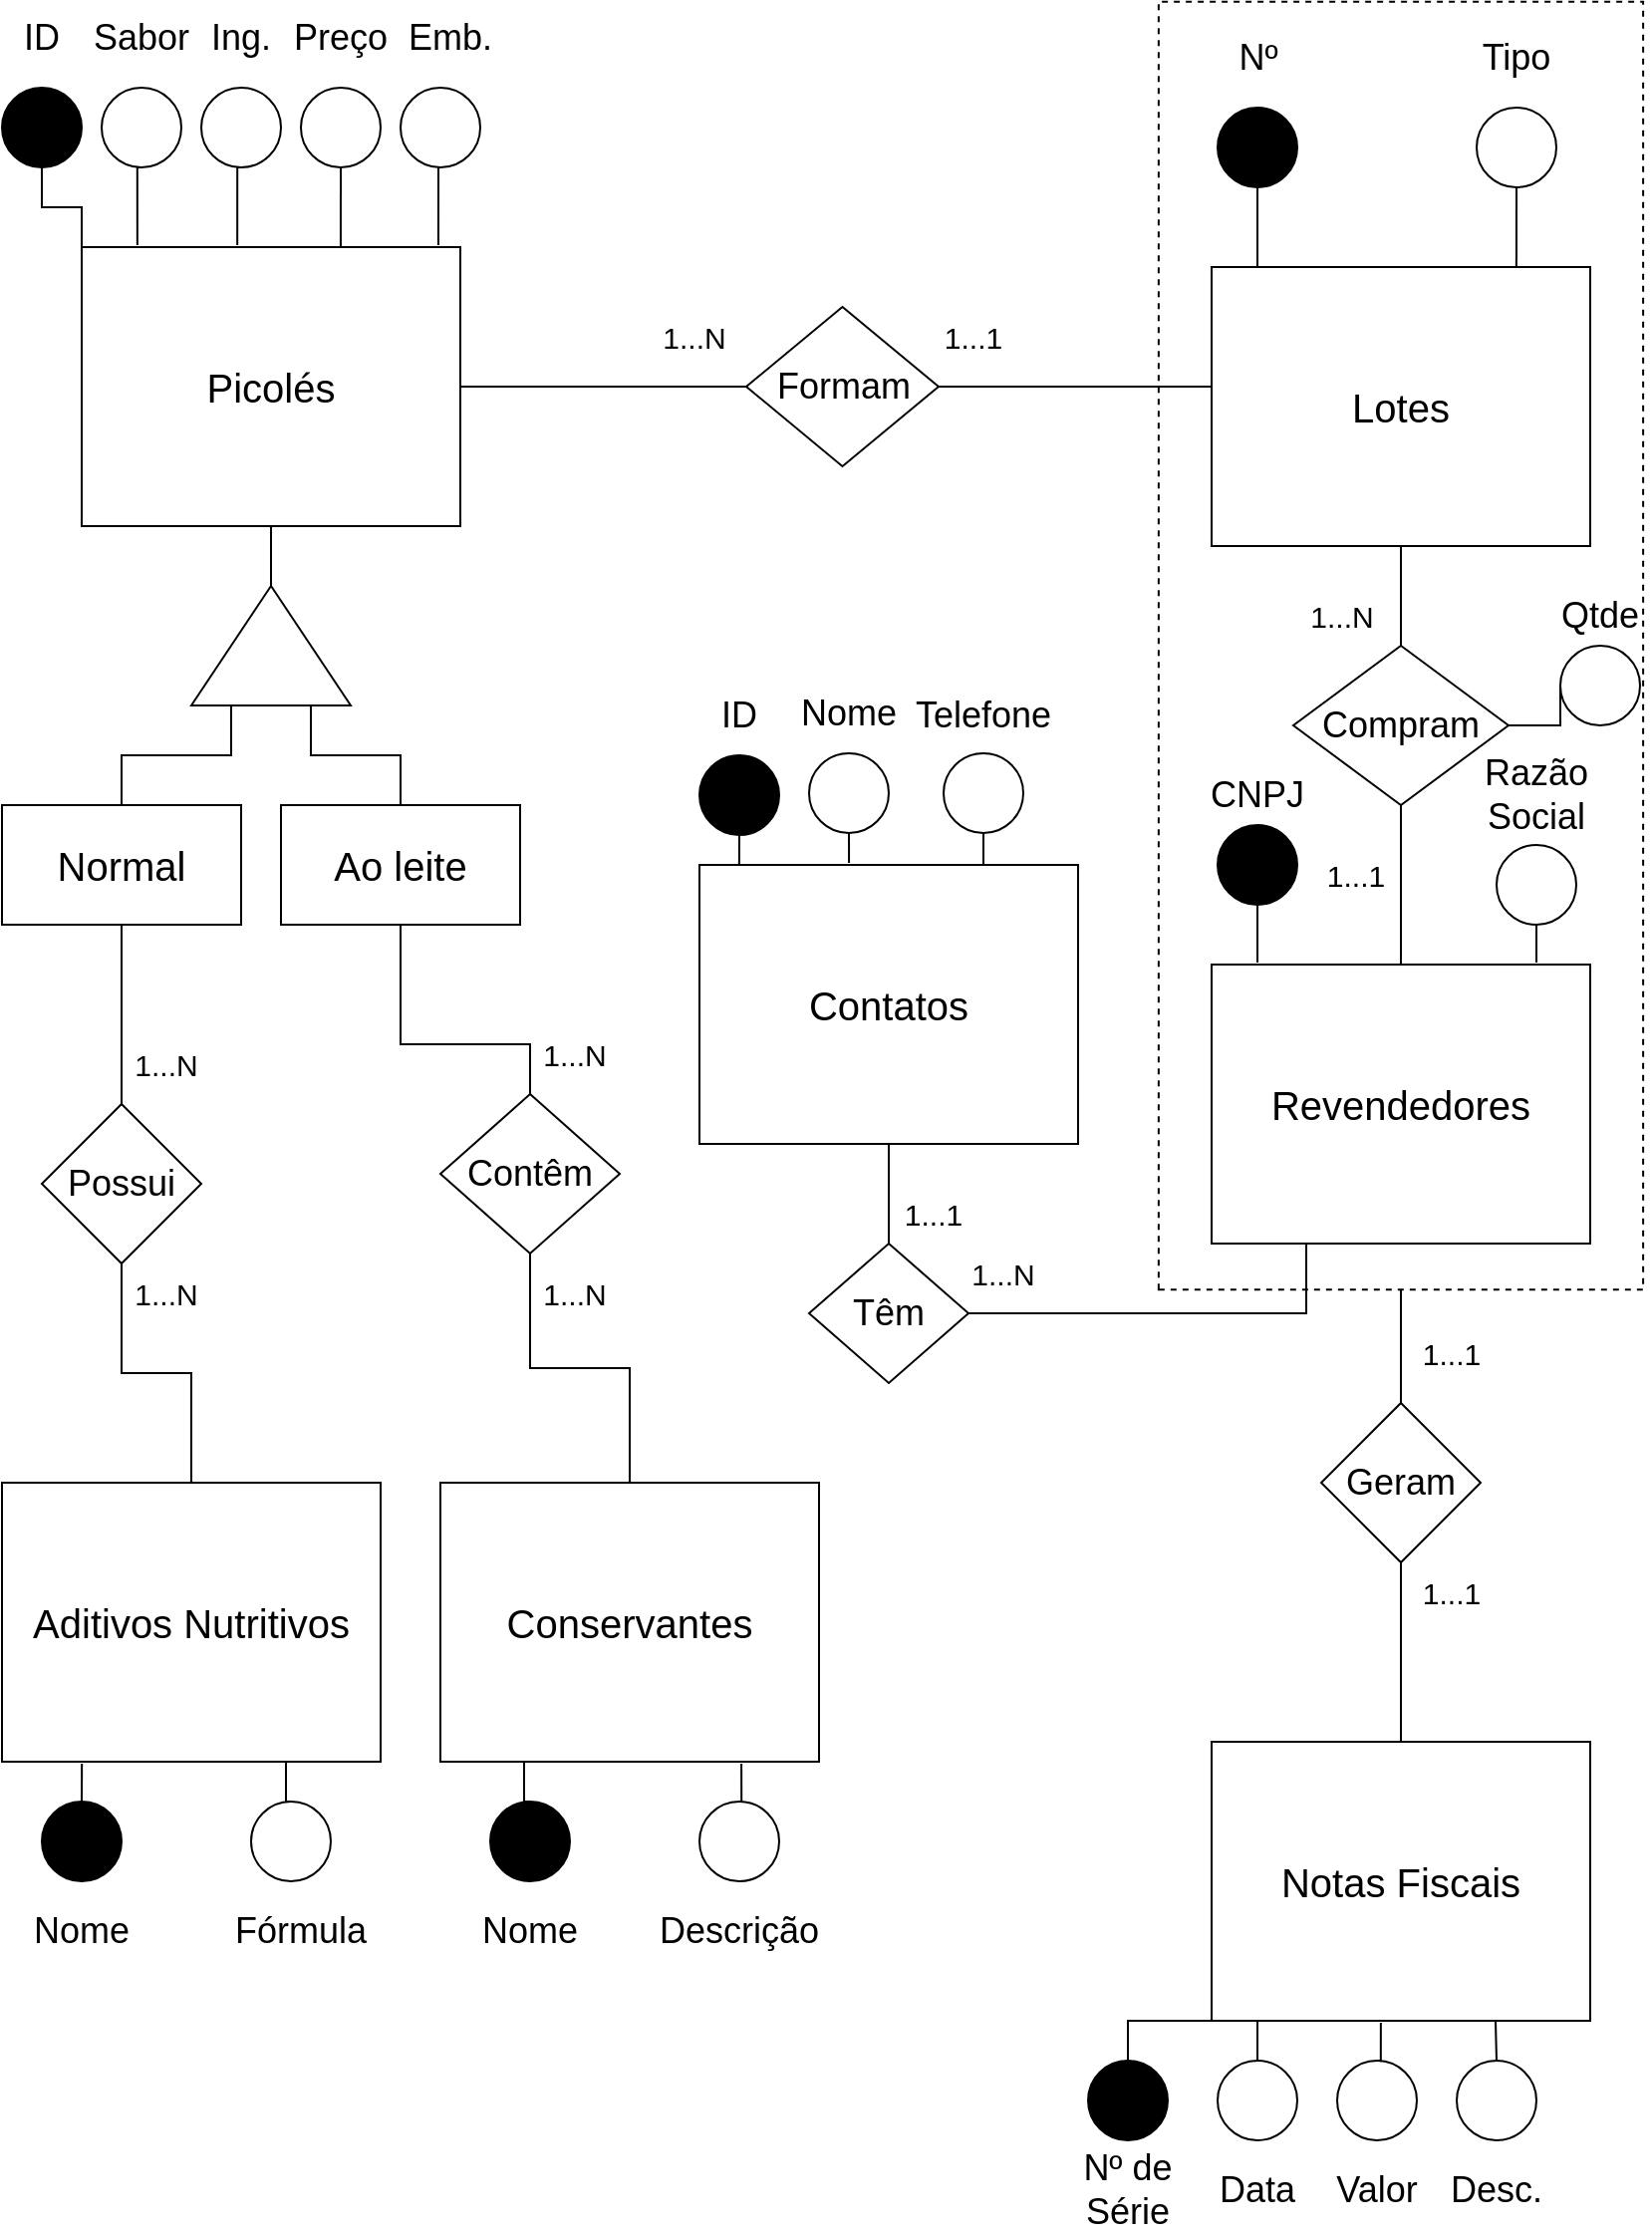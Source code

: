 <mxfile version="17.3.0" type="github">
  <diagram id="z7bytPD40jEPgfPELony" name="Page-1">
    <mxGraphModel dx="1422" dy="698" grid="1" gridSize="10" guides="1" tooltips="1" connect="1" arrows="1" fold="1" page="1" pageScale="1" pageWidth="827" pageHeight="1169" math="0" shadow="0">
      <root>
        <mxCell id="0" />
        <mxCell id="1" parent="0" />
        <mxCell id="8veSEHoAV79McT_g_2aE-13" style="edgeStyle=orthogonalEdgeStyle;rounded=0;orthogonalLoop=1;jettySize=auto;html=1;exitX=1;exitY=0.5;exitDx=0;exitDy=0;entryX=0;entryY=0.5;entryDx=0;entryDy=0;fontSize=18;endArrow=none;endFill=0;" edge="1" parent="1" source="FYn5uU1B87FpTbG8uk8e-1" target="8veSEHoAV79McT_g_2aE-12">
          <mxGeometry relative="1" as="geometry" />
        </mxCell>
        <mxCell id="FYn5uU1B87FpTbG8uk8e-1" value="&lt;font style=&quot;font-size: 20px&quot;&gt;Picolés&lt;/font&gt;" style="rounded=0;whiteSpace=wrap;html=1;" parent="1" vertex="1">
          <mxGeometry x="40" y="160" width="190" height="140" as="geometry" />
        </mxCell>
        <mxCell id="FYn5uU1B87FpTbG8uk8e-2" value="&lt;font style=&quot;font-size: 20px&quot;&gt;Conservantes&lt;/font&gt;" style="rounded=0;whiteSpace=wrap;html=1;" parent="1" vertex="1">
          <mxGeometry x="220" y="780" width="190" height="140" as="geometry" />
        </mxCell>
        <mxCell id="FYn5uU1B87FpTbG8uk8e-3" value="&lt;font style=&quot;font-size: 20px&quot;&gt;Aditivos Nutritivos&lt;/font&gt;" style="rounded=0;whiteSpace=wrap;html=1;" parent="1" vertex="1">
          <mxGeometry y="780" width="190" height="140" as="geometry" />
        </mxCell>
        <mxCell id="8veSEHoAV79McT_g_2aE-27" style="edgeStyle=orthogonalEdgeStyle;rounded=0;orthogonalLoop=1;jettySize=auto;html=1;exitX=0.25;exitY=1;exitDx=0;exitDy=0;entryX=1;entryY=0.5;entryDx=0;entryDy=0;fontSize=18;endArrow=none;endFill=0;" edge="1" parent="1" source="FYn5uU1B87FpTbG8uk8e-4" target="8veSEHoAV79McT_g_2aE-24">
          <mxGeometry relative="1" as="geometry" />
        </mxCell>
        <mxCell id="FYn5uU1B87FpTbG8uk8e-4" value="&lt;font style=&quot;font-size: 20px&quot;&gt;Revendedores&lt;/font&gt;" style="rounded=0;whiteSpace=wrap;html=1;" parent="1" vertex="1">
          <mxGeometry x="607" y="520" width="190" height="140" as="geometry" />
        </mxCell>
        <mxCell id="8veSEHoAV79McT_g_2aE-25" style="edgeStyle=orthogonalEdgeStyle;rounded=0;orthogonalLoop=1;jettySize=auto;html=1;exitX=0.5;exitY=1;exitDx=0;exitDy=0;entryX=0.5;entryY=0;entryDx=0;entryDy=0;fontSize=18;endArrow=none;endFill=0;" edge="1" parent="1" source="FYn5uU1B87FpTbG8uk8e-5" target="8veSEHoAV79McT_g_2aE-24">
          <mxGeometry relative="1" as="geometry" />
        </mxCell>
        <mxCell id="FYn5uU1B87FpTbG8uk8e-5" value="&lt;font style=&quot;font-size: 20px&quot;&gt;Contatos&lt;/font&gt;" style="rounded=0;whiteSpace=wrap;html=1;" parent="1" vertex="1">
          <mxGeometry x="350" y="470" width="190" height="140" as="geometry" />
        </mxCell>
        <mxCell id="8veSEHoAV79McT_g_2aE-18" style="edgeStyle=orthogonalEdgeStyle;rounded=0;orthogonalLoop=1;jettySize=auto;html=1;exitX=0.5;exitY=1;exitDx=0;exitDy=0;entryX=0.5;entryY=0;entryDx=0;entryDy=0;fontSize=18;endArrow=none;endFill=0;" edge="1" parent="1" source="FYn5uU1B87FpTbG8uk8e-6" target="8veSEHoAV79McT_g_2aE-17">
          <mxGeometry relative="1" as="geometry" />
        </mxCell>
        <mxCell id="FYn5uU1B87FpTbG8uk8e-6" value="&lt;font style=&quot;font-size: 20px&quot;&gt;Lotes&lt;/font&gt;" style="rounded=0;whiteSpace=wrap;html=1;" parent="1" vertex="1">
          <mxGeometry x="607" y="170" width="190" height="140" as="geometry" />
        </mxCell>
        <mxCell id="FYn5uU1B87FpTbG8uk8e-7" value="&lt;font style=&quot;font-size: 20px&quot;&gt;Notas Fiscais&lt;/font&gt;" style="rounded=0;whiteSpace=wrap;html=1;" parent="1" vertex="1">
          <mxGeometry x="607" y="910" width="190" height="140" as="geometry" />
        </mxCell>
        <mxCell id="46dbBnJuI9GQT-WmGkfV-4" style="edgeStyle=orthogonalEdgeStyle;rounded=0;orthogonalLoop=1;jettySize=auto;html=1;exitX=0;exitY=0.25;exitDx=0;exitDy=0;entryX=0.5;entryY=0;entryDx=0;entryDy=0;fontSize=20;endArrow=none;endFill=0;" parent="1" source="46dbBnJuI9GQT-WmGkfV-1" target="46dbBnJuI9GQT-WmGkfV-2" edge="1">
          <mxGeometry relative="1" as="geometry" />
        </mxCell>
        <mxCell id="8veSEHoAV79McT_g_2aE-1" style="edgeStyle=orthogonalEdgeStyle;rounded=0;orthogonalLoop=1;jettySize=auto;html=1;exitX=0;exitY=0.75;exitDx=0;exitDy=0;entryX=0.5;entryY=0;entryDx=0;entryDy=0;endArrow=none;endFill=0;" edge="1" parent="1" source="46dbBnJuI9GQT-WmGkfV-1" target="46dbBnJuI9GQT-WmGkfV-3">
          <mxGeometry relative="1" as="geometry" />
        </mxCell>
        <mxCell id="8veSEHoAV79McT_g_2aE-2" style="edgeStyle=orthogonalEdgeStyle;rounded=0;orthogonalLoop=1;jettySize=auto;html=1;exitX=1;exitY=0.5;exitDx=0;exitDy=0;entryX=0.5;entryY=1;entryDx=0;entryDy=0;endArrow=none;endFill=0;" edge="1" parent="1" source="46dbBnJuI9GQT-WmGkfV-1" target="FYn5uU1B87FpTbG8uk8e-1">
          <mxGeometry relative="1" as="geometry" />
        </mxCell>
        <mxCell id="46dbBnJuI9GQT-WmGkfV-1" value="" style="triangle;whiteSpace=wrap;html=1;fontSize=20;rotation=-90;" parent="1" vertex="1">
          <mxGeometry x="105" y="320" width="60" height="80" as="geometry" />
        </mxCell>
        <mxCell id="8veSEHoAV79McT_g_2aE-6" style="edgeStyle=orthogonalEdgeStyle;rounded=0;orthogonalLoop=1;jettySize=auto;html=1;exitX=0.5;exitY=1;exitDx=0;exitDy=0;entryX=0.5;entryY=0;entryDx=0;entryDy=0;fontSize=18;endArrow=none;endFill=0;" edge="1" parent="1" source="46dbBnJuI9GQT-WmGkfV-2" target="8veSEHoAV79McT_g_2aE-5">
          <mxGeometry relative="1" as="geometry" />
        </mxCell>
        <mxCell id="46dbBnJuI9GQT-WmGkfV-2" value="Normal" style="rounded=0;whiteSpace=wrap;html=1;fontSize=20;" parent="1" vertex="1">
          <mxGeometry y="440" width="120" height="60" as="geometry" />
        </mxCell>
        <mxCell id="8veSEHoAV79McT_g_2aE-10" style="edgeStyle=orthogonalEdgeStyle;rounded=0;orthogonalLoop=1;jettySize=auto;html=1;exitX=0.5;exitY=1;exitDx=0;exitDy=0;entryX=0.5;entryY=0;entryDx=0;entryDy=0;fontSize=18;endArrow=none;endFill=0;" edge="1" parent="1" source="46dbBnJuI9GQT-WmGkfV-3" target="8veSEHoAV79McT_g_2aE-9">
          <mxGeometry relative="1" as="geometry">
            <Array as="points">
              <mxPoint x="200" y="560" />
              <mxPoint x="265" y="560" />
            </Array>
          </mxGeometry>
        </mxCell>
        <mxCell id="46dbBnJuI9GQT-WmGkfV-3" value="Ao leite" style="rounded=0;whiteSpace=wrap;html=1;fontSize=20;" parent="1" vertex="1">
          <mxGeometry x="140" y="440" width="120" height="60" as="geometry" />
        </mxCell>
        <mxCell id="8veSEHoAV79McT_g_2aE-7" style="edgeStyle=orthogonalEdgeStyle;rounded=0;orthogonalLoop=1;jettySize=auto;html=1;exitX=0.5;exitY=1;exitDx=0;exitDy=0;fontSize=18;endArrow=none;endFill=0;" edge="1" parent="1" source="8veSEHoAV79McT_g_2aE-5" target="FYn5uU1B87FpTbG8uk8e-3">
          <mxGeometry relative="1" as="geometry" />
        </mxCell>
        <mxCell id="8veSEHoAV79McT_g_2aE-5" value="&lt;font style=&quot;font-size: 18px&quot;&gt;Possui&lt;/font&gt;" style="rhombus;whiteSpace=wrap;html=1;" vertex="1" parent="1">
          <mxGeometry x="20" y="590" width="80" height="80" as="geometry" />
        </mxCell>
        <mxCell id="8veSEHoAV79McT_g_2aE-11" style="edgeStyle=orthogonalEdgeStyle;rounded=0;orthogonalLoop=1;jettySize=auto;html=1;exitX=0.5;exitY=1;exitDx=0;exitDy=0;entryX=0.5;entryY=0;entryDx=0;entryDy=0;fontSize=18;endArrow=none;endFill=0;" edge="1" parent="1" source="8veSEHoAV79McT_g_2aE-9" target="FYn5uU1B87FpTbG8uk8e-2">
          <mxGeometry relative="1" as="geometry" />
        </mxCell>
        <mxCell id="8veSEHoAV79McT_g_2aE-9" value="&lt;font style=&quot;font-size: 18px&quot;&gt;Contêm&lt;/font&gt;" style="rhombus;whiteSpace=wrap;html=1;" vertex="1" parent="1">
          <mxGeometry x="220" y="585" width="90" height="80" as="geometry" />
        </mxCell>
        <mxCell id="8veSEHoAV79McT_g_2aE-16" style="edgeStyle=orthogonalEdgeStyle;rounded=0;orthogonalLoop=1;jettySize=auto;html=1;exitX=1;exitY=0.5;exitDx=0;exitDy=0;entryX=0;entryY=0.429;entryDx=0;entryDy=0;entryPerimeter=0;fontSize=18;endArrow=none;endFill=0;" edge="1" parent="1" source="8veSEHoAV79McT_g_2aE-12" target="FYn5uU1B87FpTbG8uk8e-6">
          <mxGeometry relative="1" as="geometry" />
        </mxCell>
        <mxCell id="8veSEHoAV79McT_g_2aE-12" value="&lt;font style=&quot;font-size: 18px&quot;&gt;Formam&lt;/font&gt;" style="rhombus;whiteSpace=wrap;html=1;" vertex="1" parent="1">
          <mxGeometry x="373.5" y="190" width="96.5" height="80" as="geometry" />
        </mxCell>
        <mxCell id="8veSEHoAV79McT_g_2aE-29" style="edgeStyle=orthogonalEdgeStyle;rounded=0;orthogonalLoop=1;jettySize=auto;html=1;exitX=0.5;exitY=1;exitDx=0;exitDy=0;entryX=0.5;entryY=0;entryDx=0;entryDy=0;fontSize=18;endArrow=none;endFill=0;" edge="1" parent="1" source="8veSEHoAV79McT_g_2aE-17" target="FYn5uU1B87FpTbG8uk8e-4">
          <mxGeometry relative="1" as="geometry" />
        </mxCell>
        <mxCell id="8veSEHoAV79McT_g_2aE-138" style="edgeStyle=orthogonalEdgeStyle;rounded=0;orthogonalLoop=1;jettySize=auto;html=1;exitX=1;exitY=0.5;exitDx=0;exitDy=0;entryX=0;entryY=0.5;entryDx=0;entryDy=0;fontSize=15;endArrow=none;endFill=0;" edge="1" parent="1" source="8veSEHoAV79McT_g_2aE-17" target="8veSEHoAV79McT_g_2aE-136">
          <mxGeometry relative="1" as="geometry" />
        </mxCell>
        <mxCell id="8veSEHoAV79McT_g_2aE-17" value="&lt;span style=&quot;font-size: 18px&quot;&gt;Compram&lt;/span&gt;" style="rhombus;whiteSpace=wrap;html=1;" vertex="1" parent="1">
          <mxGeometry x="648" y="360" width="108" height="80" as="geometry" />
        </mxCell>
        <mxCell id="8veSEHoAV79McT_g_2aE-20" value="" style="rounded=0;whiteSpace=wrap;html=1;fontSize=18;rotation=-90;dashed=1;fillColor=none;" vertex="1" parent="1">
          <mxGeometry x="378.81" y="238.44" width="646.37" height="243.12" as="geometry" />
        </mxCell>
        <mxCell id="8veSEHoAV79McT_g_2aE-22" style="edgeStyle=orthogonalEdgeStyle;rounded=0;orthogonalLoop=1;jettySize=auto;html=1;exitX=0.5;exitY=0;exitDx=0;exitDy=0;entryX=0;entryY=0.5;entryDx=0;entryDy=0;fontSize=18;endArrow=none;endFill=0;" edge="1" parent="1" source="8veSEHoAV79McT_g_2aE-21" target="8veSEHoAV79McT_g_2aE-20">
          <mxGeometry relative="1" as="geometry" />
        </mxCell>
        <mxCell id="8veSEHoAV79McT_g_2aE-23" style="edgeStyle=orthogonalEdgeStyle;rounded=0;orthogonalLoop=1;jettySize=auto;html=1;exitX=0.5;exitY=1;exitDx=0;exitDy=0;entryX=0.5;entryY=0;entryDx=0;entryDy=0;fontSize=18;endArrow=none;endFill=0;" edge="1" parent="1" source="8veSEHoAV79McT_g_2aE-21" target="FYn5uU1B87FpTbG8uk8e-7">
          <mxGeometry relative="1" as="geometry" />
        </mxCell>
        <mxCell id="8veSEHoAV79McT_g_2aE-21" value="&lt;font style=&quot;font-size: 18px&quot;&gt;Geram&lt;/font&gt;" style="rhombus;whiteSpace=wrap;html=1;" vertex="1" parent="1">
          <mxGeometry x="662" y="740" width="80" height="80" as="geometry" />
        </mxCell>
        <mxCell id="8veSEHoAV79McT_g_2aE-24" value="&lt;font style=&quot;font-size: 18px&quot;&gt;Têm&lt;/font&gt;" style="rhombus;whiteSpace=wrap;html=1;" vertex="1" parent="1">
          <mxGeometry x="405" y="660" width="80" height="70" as="geometry" />
        </mxCell>
        <mxCell id="8veSEHoAV79McT_g_2aE-32" style="edgeStyle=orthogonalEdgeStyle;rounded=0;orthogonalLoop=1;jettySize=auto;html=1;exitX=0.5;exitY=1;exitDx=0;exitDy=0;entryX=0;entryY=0;entryDx=0;entryDy=0;fontSize=18;endArrow=none;endFill=0;" edge="1" parent="1" source="8veSEHoAV79McT_g_2aE-30" target="FYn5uU1B87FpTbG8uk8e-1">
          <mxGeometry relative="1" as="geometry" />
        </mxCell>
        <mxCell id="8veSEHoAV79McT_g_2aE-30" value="" style="ellipse;whiteSpace=wrap;html=1;aspect=fixed;fontSize=18;fillColor=#000000;" vertex="1" parent="1">
          <mxGeometry y="80" width="40" height="40" as="geometry" />
        </mxCell>
        <mxCell id="8veSEHoAV79McT_g_2aE-31" value="ID" style="text;html=1;strokeColor=none;fillColor=none;align=center;verticalAlign=middle;whiteSpace=wrap;rounded=0;dashed=1;fontSize=18;" vertex="1" parent="1">
          <mxGeometry x="10" y="40" width="20" height="30" as="geometry" />
        </mxCell>
        <mxCell id="8veSEHoAV79McT_g_2aE-41" style="edgeStyle=orthogonalEdgeStyle;rounded=0;orthogonalLoop=1;jettySize=auto;html=1;exitX=0.5;exitY=1;exitDx=0;exitDy=0;entryX=0.147;entryY=-0.007;entryDx=0;entryDy=0;entryPerimeter=0;fontSize=15;endArrow=none;endFill=0;" edge="1" parent="1" source="8veSEHoAV79McT_g_2aE-33" target="FYn5uU1B87FpTbG8uk8e-1">
          <mxGeometry relative="1" as="geometry" />
        </mxCell>
        <mxCell id="8veSEHoAV79McT_g_2aE-33" value="" style="ellipse;whiteSpace=wrap;html=1;aspect=fixed;fontSize=18;fillColor=none;" vertex="1" parent="1">
          <mxGeometry x="50" y="80" width="40" height="40" as="geometry" />
        </mxCell>
        <mxCell id="8veSEHoAV79McT_g_2aE-42" style="edgeStyle=orthogonalEdgeStyle;rounded=0;orthogonalLoop=1;jettySize=auto;html=1;exitX=0.5;exitY=1;exitDx=0;exitDy=0;entryX=0.411;entryY=-0.007;entryDx=0;entryDy=0;entryPerimeter=0;fontSize=15;endArrow=none;endFill=0;" edge="1" parent="1" source="8veSEHoAV79McT_g_2aE-34" target="FYn5uU1B87FpTbG8uk8e-1">
          <mxGeometry relative="1" as="geometry" />
        </mxCell>
        <mxCell id="8veSEHoAV79McT_g_2aE-34" value="" style="ellipse;whiteSpace=wrap;html=1;aspect=fixed;fontSize=18;fillColor=none;" vertex="1" parent="1">
          <mxGeometry x="100" y="80" width="40" height="40" as="geometry" />
        </mxCell>
        <mxCell id="8veSEHoAV79McT_g_2aE-52" style="edgeStyle=orthogonalEdgeStyle;rounded=0;orthogonalLoop=1;jettySize=auto;html=1;exitX=0.5;exitY=1;exitDx=0;exitDy=0;entryX=0.684;entryY=0;entryDx=0;entryDy=0;entryPerimeter=0;fontSize=15;endArrow=none;endFill=0;" edge="1" parent="1" source="8veSEHoAV79McT_g_2aE-35" target="FYn5uU1B87FpTbG8uk8e-1">
          <mxGeometry relative="1" as="geometry" />
        </mxCell>
        <mxCell id="8veSEHoAV79McT_g_2aE-35" value="" style="ellipse;whiteSpace=wrap;html=1;aspect=fixed;fontSize=18;fillColor=none;" vertex="1" parent="1">
          <mxGeometry x="150" y="80" width="40" height="40" as="geometry" />
        </mxCell>
        <mxCell id="8veSEHoAV79McT_g_2aE-47" style="edgeStyle=orthogonalEdgeStyle;rounded=0;orthogonalLoop=1;jettySize=auto;html=1;exitX=0.5;exitY=1;exitDx=0;exitDy=0;entryX=0.942;entryY=-0.007;entryDx=0;entryDy=0;entryPerimeter=0;fontSize=15;endArrow=none;endFill=0;" edge="1" parent="1" source="8veSEHoAV79McT_g_2aE-36" target="FYn5uU1B87FpTbG8uk8e-1">
          <mxGeometry relative="1" as="geometry" />
        </mxCell>
        <mxCell id="8veSEHoAV79McT_g_2aE-36" value="" style="ellipse;whiteSpace=wrap;html=1;aspect=fixed;fontSize=18;fillColor=none;" vertex="1" parent="1">
          <mxGeometry x="200" y="80" width="40" height="40" as="geometry" />
        </mxCell>
        <mxCell id="8veSEHoAV79McT_g_2aE-37" value="Sabor" style="text;html=1;strokeColor=none;fillColor=none;align=center;verticalAlign=middle;whiteSpace=wrap;rounded=0;dashed=1;fontSize=18;" vertex="1" parent="1">
          <mxGeometry x="45" y="40" width="50" height="30" as="geometry" />
        </mxCell>
        <mxCell id="8veSEHoAV79McT_g_2aE-38" value="Ing." style="text;html=1;strokeColor=none;fillColor=none;align=center;verticalAlign=middle;whiteSpace=wrap;rounded=0;dashed=1;fontSize=18;" vertex="1" parent="1">
          <mxGeometry x="95" y="40" width="50" height="30" as="geometry" />
        </mxCell>
        <mxCell id="8veSEHoAV79McT_g_2aE-39" value="Preço" style="text;html=1;strokeColor=none;fillColor=none;align=center;verticalAlign=middle;whiteSpace=wrap;rounded=0;dashed=1;fontSize=18;" vertex="1" parent="1">
          <mxGeometry x="145" y="40" width="50" height="30" as="geometry" />
        </mxCell>
        <mxCell id="8veSEHoAV79McT_g_2aE-40" value="Emb." style="text;html=1;strokeColor=none;fillColor=none;align=center;verticalAlign=middle;whiteSpace=wrap;rounded=0;dashed=1;fontSize=18;" vertex="1" parent="1">
          <mxGeometry x="200" y="40" width="50" height="30" as="geometry" />
        </mxCell>
        <mxCell id="8veSEHoAV79McT_g_2aE-56" style="edgeStyle=orthogonalEdgeStyle;rounded=0;orthogonalLoop=1;jettySize=auto;html=1;exitX=0.5;exitY=0;exitDx=0;exitDy=0;entryX=0.211;entryY=1.007;entryDx=0;entryDy=0;entryPerimeter=0;fontSize=15;endArrow=none;endFill=0;" edge="1" parent="1" source="8veSEHoAV79McT_g_2aE-53" target="FYn5uU1B87FpTbG8uk8e-3">
          <mxGeometry relative="1" as="geometry" />
        </mxCell>
        <mxCell id="8veSEHoAV79McT_g_2aE-53" value="" style="ellipse;whiteSpace=wrap;html=1;aspect=fixed;fontSize=18;fillColor=#000000;" vertex="1" parent="1">
          <mxGeometry x="20" y="940" width="40" height="40" as="geometry" />
        </mxCell>
        <mxCell id="8veSEHoAV79McT_g_2aE-54" value="Nome" style="text;html=1;strokeColor=none;fillColor=none;align=center;verticalAlign=middle;whiteSpace=wrap;rounded=0;dashed=1;fontSize=18;" vertex="1" parent="1">
          <mxGeometry x="15" y="990" width="50" height="30" as="geometry" />
        </mxCell>
        <mxCell id="8veSEHoAV79McT_g_2aE-61" style="edgeStyle=orthogonalEdgeStyle;rounded=0;orthogonalLoop=1;jettySize=auto;html=1;exitX=0.5;exitY=0;exitDx=0;exitDy=0;entryX=0.75;entryY=1;entryDx=0;entryDy=0;fontSize=15;endArrow=none;endFill=0;" edge="1" parent="1" source="8veSEHoAV79McT_g_2aE-57" target="FYn5uU1B87FpTbG8uk8e-3">
          <mxGeometry relative="1" as="geometry" />
        </mxCell>
        <mxCell id="8veSEHoAV79McT_g_2aE-57" value="" style="ellipse;whiteSpace=wrap;html=1;aspect=fixed;fontSize=18;fillColor=none;" vertex="1" parent="1">
          <mxGeometry x="125" y="940" width="40" height="40" as="geometry" />
        </mxCell>
        <mxCell id="8veSEHoAV79McT_g_2aE-58" value="Fórmula" style="text;html=1;strokeColor=none;fillColor=none;align=center;verticalAlign=middle;whiteSpace=wrap;rounded=0;dashed=1;fontSize=18;" vertex="1" parent="1">
          <mxGeometry x="125" y="990" width="50" height="30" as="geometry" />
        </mxCell>
        <mxCell id="8veSEHoAV79McT_g_2aE-67" style="edgeStyle=orthogonalEdgeStyle;rounded=0;orthogonalLoop=1;jettySize=auto;html=1;exitX=0.5;exitY=0;exitDx=0;exitDy=0;entryX=0.221;entryY=1;entryDx=0;entryDy=0;entryPerimeter=0;fontSize=15;endArrow=none;endFill=0;" edge="1" parent="1" source="8veSEHoAV79McT_g_2aE-62" target="FYn5uU1B87FpTbG8uk8e-2">
          <mxGeometry relative="1" as="geometry" />
        </mxCell>
        <mxCell id="8veSEHoAV79McT_g_2aE-62" value="" style="ellipse;whiteSpace=wrap;html=1;aspect=fixed;fontSize=18;fillColor=#000000;" vertex="1" parent="1">
          <mxGeometry x="245" y="940" width="40" height="40" as="geometry" />
        </mxCell>
        <mxCell id="8veSEHoAV79McT_g_2aE-63" value="Nome" style="text;html=1;strokeColor=none;fillColor=none;align=center;verticalAlign=middle;whiteSpace=wrap;rounded=0;dashed=1;fontSize=18;" vertex="1" parent="1">
          <mxGeometry x="240" y="990" width="50" height="30" as="geometry" />
        </mxCell>
        <mxCell id="8veSEHoAV79McT_g_2aE-68" style="edgeStyle=orthogonalEdgeStyle;rounded=0;orthogonalLoop=1;jettySize=auto;html=1;exitX=0.5;exitY=0;exitDx=0;exitDy=0;entryX=0.795;entryY=1.007;entryDx=0;entryDy=0;entryPerimeter=0;fontSize=15;endArrow=none;endFill=0;" edge="1" parent="1" source="8veSEHoAV79McT_g_2aE-64" target="FYn5uU1B87FpTbG8uk8e-2">
          <mxGeometry relative="1" as="geometry" />
        </mxCell>
        <mxCell id="8veSEHoAV79McT_g_2aE-64" value="" style="ellipse;whiteSpace=wrap;html=1;aspect=fixed;fontSize=18;fillColor=none;" vertex="1" parent="1">
          <mxGeometry x="350" y="940" width="40" height="40" as="geometry" />
        </mxCell>
        <mxCell id="8veSEHoAV79McT_g_2aE-65" value="Descrição" style="text;html=1;strokeColor=none;fillColor=none;align=center;verticalAlign=middle;whiteSpace=wrap;rounded=0;dashed=1;fontSize=18;" vertex="1" parent="1">
          <mxGeometry x="330" y="990" width="80" height="30" as="geometry" />
        </mxCell>
        <mxCell id="8veSEHoAV79McT_g_2aE-71" style="edgeStyle=orthogonalEdgeStyle;rounded=0;orthogonalLoop=1;jettySize=auto;html=1;exitX=0.5;exitY=0;exitDx=0;exitDy=0;entryX=0;entryY=1;entryDx=0;entryDy=0;fontSize=15;endArrow=none;endFill=0;" edge="1" parent="1" source="8veSEHoAV79McT_g_2aE-69" target="FYn5uU1B87FpTbG8uk8e-7">
          <mxGeometry relative="1" as="geometry">
            <Array as="points">
              <mxPoint x="565" y="1050" />
            </Array>
          </mxGeometry>
        </mxCell>
        <mxCell id="8veSEHoAV79McT_g_2aE-69" value="" style="ellipse;whiteSpace=wrap;html=1;aspect=fixed;fontSize=18;fillColor=#000000;" vertex="1" parent="1">
          <mxGeometry x="545" y="1070" width="40" height="40" as="geometry" />
        </mxCell>
        <mxCell id="8veSEHoAV79McT_g_2aE-70" value="Nº de Série" style="text;html=1;strokeColor=none;fillColor=none;align=center;verticalAlign=middle;whiteSpace=wrap;rounded=0;dashed=1;fontSize=18;" vertex="1" parent="1">
          <mxGeometry x="540" y="1120" width="50" height="30" as="geometry" />
        </mxCell>
        <mxCell id="8veSEHoAV79McT_g_2aE-82" style="edgeStyle=orthogonalEdgeStyle;rounded=0;orthogonalLoop=1;jettySize=auto;html=1;exitX=0.5;exitY=0;exitDx=0;exitDy=0;entryX=0.121;entryY=1;entryDx=0;entryDy=0;entryPerimeter=0;fontSize=15;endArrow=none;endFill=0;" edge="1" parent="1" source="8veSEHoAV79McT_g_2aE-73" target="FYn5uU1B87FpTbG8uk8e-7">
          <mxGeometry relative="1" as="geometry" />
        </mxCell>
        <mxCell id="8veSEHoAV79McT_g_2aE-73" value="" style="ellipse;whiteSpace=wrap;html=1;aspect=fixed;fontSize=18;fillColor=none;" vertex="1" parent="1">
          <mxGeometry x="610" y="1070" width="40" height="40" as="geometry" />
        </mxCell>
        <mxCell id="8veSEHoAV79McT_g_2aE-74" value="Data" style="text;html=1;strokeColor=none;fillColor=none;align=center;verticalAlign=middle;whiteSpace=wrap;rounded=0;dashed=1;fontSize=18;" vertex="1" parent="1">
          <mxGeometry x="610" y="1120" width="40" height="30" as="geometry" />
        </mxCell>
        <mxCell id="8veSEHoAV79McT_g_2aE-88" style="edgeStyle=orthogonalEdgeStyle;rounded=0;orthogonalLoop=1;jettySize=auto;html=1;exitX=0.5;exitY=0;exitDx=0;exitDy=0;entryX=0.447;entryY=1.007;entryDx=0;entryDy=0;entryPerimeter=0;fontSize=15;endArrow=none;endFill=0;" edge="1" parent="1" source="8veSEHoAV79McT_g_2aE-78" target="FYn5uU1B87FpTbG8uk8e-7">
          <mxGeometry relative="1" as="geometry" />
        </mxCell>
        <mxCell id="8veSEHoAV79McT_g_2aE-78" value="" style="ellipse;whiteSpace=wrap;html=1;aspect=fixed;fontSize=18;fillColor=none;" vertex="1" parent="1">
          <mxGeometry x="670" y="1070" width="40" height="40" as="geometry" />
        </mxCell>
        <mxCell id="8veSEHoAV79McT_g_2aE-79" value="Valor" style="text;html=1;strokeColor=none;fillColor=none;align=center;verticalAlign=middle;whiteSpace=wrap;rounded=0;dashed=1;fontSize=18;" vertex="1" parent="1">
          <mxGeometry x="670" y="1120" width="40" height="30" as="geometry" />
        </mxCell>
        <mxCell id="8veSEHoAV79McT_g_2aE-90" style="edgeStyle=orthogonalEdgeStyle;rounded=0;orthogonalLoop=1;jettySize=auto;html=1;exitX=0.5;exitY=0;exitDx=0;exitDy=0;entryX=0.75;entryY=1;entryDx=0;entryDy=0;fontSize=15;endArrow=none;endFill=0;" edge="1" parent="1" source="8veSEHoAV79McT_g_2aE-80" target="FYn5uU1B87FpTbG8uk8e-7">
          <mxGeometry relative="1" as="geometry" />
        </mxCell>
        <mxCell id="8veSEHoAV79McT_g_2aE-80" value="" style="ellipse;whiteSpace=wrap;html=1;aspect=fixed;fontSize=18;fillColor=none;" vertex="1" parent="1">
          <mxGeometry x="730" y="1070" width="40" height="40" as="geometry" />
        </mxCell>
        <mxCell id="8veSEHoAV79McT_g_2aE-81" value="Desc." style="text;html=1;strokeColor=none;fillColor=none;align=center;verticalAlign=middle;whiteSpace=wrap;rounded=0;dashed=1;fontSize=18;" vertex="1" parent="1">
          <mxGeometry x="725" y="1120" width="50" height="30" as="geometry" />
        </mxCell>
        <mxCell id="8veSEHoAV79McT_g_2aE-117" style="edgeStyle=orthogonalEdgeStyle;rounded=0;orthogonalLoop=1;jettySize=auto;html=1;exitX=0.5;exitY=1;exitDx=0;exitDy=0;entryX=0.121;entryY=-0.007;entryDx=0;entryDy=0;entryPerimeter=0;fontSize=15;endArrow=none;endFill=0;" edge="1" parent="1" source="8veSEHoAV79McT_g_2aE-91" target="FYn5uU1B87FpTbG8uk8e-4">
          <mxGeometry relative="1" as="geometry" />
        </mxCell>
        <mxCell id="8veSEHoAV79McT_g_2aE-91" value="" style="ellipse;whiteSpace=wrap;html=1;aspect=fixed;fontSize=18;fillColor=#000000;" vertex="1" parent="1">
          <mxGeometry x="610" y="450" width="40" height="40" as="geometry" />
        </mxCell>
        <mxCell id="8veSEHoAV79McT_g_2aE-92" value="CNPJ" style="text;html=1;strokeColor=none;fillColor=none;align=center;verticalAlign=middle;whiteSpace=wrap;rounded=0;dashed=1;fontSize=18;" vertex="1" parent="1">
          <mxGeometry x="605" y="420" width="50" height="30" as="geometry" />
        </mxCell>
        <mxCell id="8veSEHoAV79McT_g_2aE-122" style="edgeStyle=orthogonalEdgeStyle;rounded=0;orthogonalLoop=1;jettySize=auto;html=1;exitX=0.5;exitY=1;exitDx=0;exitDy=0;entryX=0.858;entryY=-0.007;entryDx=0;entryDy=0;entryPerimeter=0;fontSize=15;endArrow=none;endFill=0;" edge="1" parent="1" source="8veSEHoAV79McT_g_2aE-94" target="FYn5uU1B87FpTbG8uk8e-4">
          <mxGeometry relative="1" as="geometry" />
        </mxCell>
        <mxCell id="8veSEHoAV79McT_g_2aE-94" value="" style="ellipse;whiteSpace=wrap;html=1;aspect=fixed;fontSize=18;fillColor=none;" vertex="1" parent="1">
          <mxGeometry x="750" y="460" width="40" height="40" as="geometry" />
        </mxCell>
        <mxCell id="8veSEHoAV79McT_g_2aE-95" value="Razão Social" style="text;html=1;strokeColor=none;fillColor=none;align=center;verticalAlign=middle;whiteSpace=wrap;rounded=0;dashed=1;fontSize=18;" vertex="1" parent="1">
          <mxGeometry x="730" y="420" width="80" height="30" as="geometry" />
        </mxCell>
        <mxCell id="8veSEHoAV79McT_g_2aE-104" style="edgeStyle=orthogonalEdgeStyle;rounded=0;orthogonalLoop=1;jettySize=auto;html=1;exitX=0.5;exitY=1;exitDx=0;exitDy=0;entryX=0.105;entryY=0;entryDx=0;entryDy=0;entryPerimeter=0;fontSize=15;endArrow=none;endFill=0;" edge="1" parent="1" source="8veSEHoAV79McT_g_2aE-97" target="FYn5uU1B87FpTbG8uk8e-5">
          <mxGeometry relative="1" as="geometry" />
        </mxCell>
        <mxCell id="8veSEHoAV79McT_g_2aE-97" value="" style="ellipse;whiteSpace=wrap;html=1;aspect=fixed;fontSize=18;fillColor=#000000;" vertex="1" parent="1">
          <mxGeometry x="350" y="415" width="40" height="40" as="geometry" />
        </mxCell>
        <mxCell id="8veSEHoAV79McT_g_2aE-98" value="ID" style="text;html=1;strokeColor=none;fillColor=none;align=center;verticalAlign=middle;whiteSpace=wrap;rounded=0;dashed=1;fontSize=18;" vertex="1" parent="1">
          <mxGeometry x="355" y="380" width="30" height="30" as="geometry" />
        </mxCell>
        <mxCell id="8veSEHoAV79McT_g_2aE-105" style="edgeStyle=orthogonalEdgeStyle;rounded=0;orthogonalLoop=1;jettySize=auto;html=1;exitX=0.5;exitY=1;exitDx=0;exitDy=0;entryX=0.395;entryY=-0.007;entryDx=0;entryDy=0;entryPerimeter=0;fontSize=15;endArrow=none;endFill=0;" edge="1" parent="1" source="8veSEHoAV79McT_g_2aE-99" target="FYn5uU1B87FpTbG8uk8e-5">
          <mxGeometry relative="1" as="geometry" />
        </mxCell>
        <mxCell id="8veSEHoAV79McT_g_2aE-99" value="" style="ellipse;whiteSpace=wrap;html=1;aspect=fixed;fontSize=18;fillColor=none;" vertex="1" parent="1">
          <mxGeometry x="405" y="414" width="40" height="40" as="geometry" />
        </mxCell>
        <mxCell id="8veSEHoAV79McT_g_2aE-100" value="Nome" style="text;html=1;strokeColor=none;fillColor=none;align=center;verticalAlign=middle;whiteSpace=wrap;rounded=0;dashed=1;fontSize=18;" vertex="1" parent="1">
          <mxGeometry x="410" y="379" width="30" height="30" as="geometry" />
        </mxCell>
        <mxCell id="8veSEHoAV79McT_g_2aE-106" style="edgeStyle=orthogonalEdgeStyle;rounded=0;orthogonalLoop=1;jettySize=auto;html=1;exitX=0.5;exitY=1;exitDx=0;exitDy=0;entryX=0.75;entryY=0;entryDx=0;entryDy=0;fontSize=15;endArrow=none;endFill=0;" edge="1" parent="1" source="8veSEHoAV79McT_g_2aE-101" target="FYn5uU1B87FpTbG8uk8e-5">
          <mxGeometry relative="1" as="geometry" />
        </mxCell>
        <mxCell id="8veSEHoAV79McT_g_2aE-101" value="" style="ellipse;whiteSpace=wrap;html=1;aspect=fixed;fontSize=18;fillColor=none;" vertex="1" parent="1">
          <mxGeometry x="472.5" y="414" width="40" height="40" as="geometry" />
        </mxCell>
        <mxCell id="8veSEHoAV79McT_g_2aE-102" value="Telefone" style="text;html=1;strokeColor=none;fillColor=none;align=center;verticalAlign=middle;whiteSpace=wrap;rounded=0;dashed=1;fontSize=18;" vertex="1" parent="1">
          <mxGeometry x="460" y="380" width="65" height="30" as="geometry" />
        </mxCell>
        <mxCell id="8veSEHoAV79McT_g_2aE-111" style="edgeStyle=orthogonalEdgeStyle;rounded=0;orthogonalLoop=1;jettySize=auto;html=1;exitX=0.5;exitY=1;exitDx=0;exitDy=0;entryX=0.121;entryY=0;entryDx=0;entryDy=0;entryPerimeter=0;fontSize=15;endArrow=none;endFill=0;" edge="1" parent="1" source="8veSEHoAV79McT_g_2aE-107" target="FYn5uU1B87FpTbG8uk8e-6">
          <mxGeometry relative="1" as="geometry" />
        </mxCell>
        <mxCell id="8veSEHoAV79McT_g_2aE-107" value="" style="ellipse;whiteSpace=wrap;html=1;aspect=fixed;fontSize=18;fillColor=#000000;" vertex="1" parent="1">
          <mxGeometry x="610" y="90" width="40" height="40" as="geometry" />
        </mxCell>
        <mxCell id="8veSEHoAV79McT_g_2aE-108" value="Nº" style="text;html=1;strokeColor=none;fillColor=none;align=center;verticalAlign=middle;whiteSpace=wrap;rounded=0;dashed=1;fontSize=18;" vertex="1" parent="1">
          <mxGeometry x="617.5" y="50" width="25" height="30" as="geometry" />
        </mxCell>
        <mxCell id="8veSEHoAV79McT_g_2aE-114" style="edgeStyle=orthogonalEdgeStyle;rounded=0;orthogonalLoop=1;jettySize=auto;html=1;exitX=0.5;exitY=1;exitDx=0;exitDy=0;entryX=0.805;entryY=0;entryDx=0;entryDy=0;entryPerimeter=0;fontSize=15;endArrow=none;endFill=0;" edge="1" parent="1" source="8veSEHoAV79McT_g_2aE-112" target="FYn5uU1B87FpTbG8uk8e-6">
          <mxGeometry relative="1" as="geometry" />
        </mxCell>
        <mxCell id="8veSEHoAV79McT_g_2aE-112" value="" style="ellipse;whiteSpace=wrap;html=1;aspect=fixed;fontSize=18;fillColor=none;" vertex="1" parent="1">
          <mxGeometry x="740" y="90" width="40" height="40" as="geometry" />
        </mxCell>
        <mxCell id="8veSEHoAV79McT_g_2aE-113" value="Tipo" style="text;html=1;strokeColor=none;fillColor=none;align=center;verticalAlign=middle;whiteSpace=wrap;rounded=0;dashed=1;fontSize=18;" vertex="1" parent="1">
          <mxGeometry x="735" y="50" width="50" height="30" as="geometry" />
        </mxCell>
        <mxCell id="8veSEHoAV79McT_g_2aE-123" value="1...1" style="text;html=1;strokeColor=none;fillColor=none;align=center;verticalAlign=middle;whiteSpace=wrap;rounded=0;fontSize=15;" vertex="1" parent="1">
          <mxGeometry x="470" y="190" width="35" height="30" as="geometry" />
        </mxCell>
        <mxCell id="8veSEHoAV79McT_g_2aE-124" value="1...N" style="text;html=1;strokeColor=none;fillColor=none;align=center;verticalAlign=middle;whiteSpace=wrap;rounded=0;fontSize=15;" vertex="1" parent="1">
          <mxGeometry x="330" y="190" width="35" height="30" as="geometry" />
        </mxCell>
        <mxCell id="8veSEHoAV79McT_g_2aE-125" value="1...N" style="text;html=1;strokeColor=none;fillColor=none;align=center;verticalAlign=middle;whiteSpace=wrap;rounded=0;fontSize=15;" vertex="1" parent="1">
          <mxGeometry x="655" y="330" width="35" height="30" as="geometry" />
        </mxCell>
        <mxCell id="8veSEHoAV79McT_g_2aE-126" value="1...1" style="text;html=1;strokeColor=none;fillColor=none;align=center;verticalAlign=middle;whiteSpace=wrap;rounded=0;fontSize=15;" vertex="1" parent="1">
          <mxGeometry x="662" y="460" width="35" height="30" as="geometry" />
        </mxCell>
        <mxCell id="8veSEHoAV79McT_g_2aE-127" value="1...1" style="text;html=1;strokeColor=none;fillColor=none;align=center;verticalAlign=middle;whiteSpace=wrap;rounded=0;fontSize=15;" vertex="1" parent="1">
          <mxGeometry x="710" y="820" width="35" height="30" as="geometry" />
        </mxCell>
        <mxCell id="8veSEHoAV79McT_g_2aE-128" value="1...1" style="text;html=1;strokeColor=none;fillColor=none;align=center;verticalAlign=middle;whiteSpace=wrap;rounded=0;fontSize=15;" vertex="1" parent="1">
          <mxGeometry x="710" y="700" width="35" height="30" as="geometry" />
        </mxCell>
        <mxCell id="8veSEHoAV79McT_g_2aE-129" value="1...1" style="text;html=1;strokeColor=none;fillColor=none;align=center;verticalAlign=middle;whiteSpace=wrap;rounded=0;fontSize=15;" vertex="1" parent="1">
          <mxGeometry x="450" y="630" width="35" height="30" as="geometry" />
        </mxCell>
        <mxCell id="8veSEHoAV79McT_g_2aE-130" value="1...N" style="text;html=1;strokeColor=none;fillColor=none;align=center;verticalAlign=middle;whiteSpace=wrap;rounded=0;fontSize=15;" vertex="1" parent="1">
          <mxGeometry x="485" y="660" width="35" height="30" as="geometry" />
        </mxCell>
        <mxCell id="8veSEHoAV79McT_g_2aE-131" value="1...N&lt;span style=&quot;color: rgba(0 , 0 , 0 , 0) ; font-family: monospace ; font-size: 0px&quot;&gt;%3CmxGraphModel%3E%3Croot%3E%3CmxCell%20id%3D%220%22%2F%3E%3CmxCell%20id%3D%221%22%20parent%3D%220%22%2F%3E%3CmxCell%20id%3D%222%22%20value%3D%221...1%22%20style%3D%22text%3Bhtml%3D1%3BstrokeColor%3Dnone%3BfillColor%3Dnone%3Balign%3Dcenter%3BverticalAlign%3Dmiddle%3BwhiteSpace%3Dwrap%3Brounded%3D0%3BfontSize%3D15%3B%22%20vertex%3D%221%22%20parent%3D%221%22%3E%3CmxGeometry%20x%3D%22470%22%20y%3D%22190%22%20width%3D%2235%22%20height%3D%2230%22%20as%3D%22geometry%22%2F%3E%3C%2FmxCell%3E%3C%2Froot%3E%3C%2FmxGraphModel%3E&lt;/span&gt;&lt;span style=&quot;color: rgba(0 , 0 , 0 , 0) ; font-family: monospace ; font-size: 0px&quot;&gt;%3CmxGraphModel%3E%3Croot%3E%3CmxCell%20id%3D%220%22%2F%3E%3CmxCell%20id%3D%221%22%20parent%3D%220%22%2F%3E%3CmxCell%20id%3D%222%22%20value%3D%221...1%22%20style%3D%22text%3Bhtml%3D1%3BstrokeColor%3Dnone%3BfillColor%3Dnone%3Balign%3Dcenter%3BverticalAlign%3Dmiddle%3BwhiteSpace%3Dwrap%3Brounded%3D0%3BfontSize%3D15%3B%22%20vertex%3D%221%22%20parent%3D%221%22%3E%3CmxGeometry%20x%3D%22470%22%20y%3D%22190%22%20width%3D%2235%22%20height%3D%2230%22%20as%3D%22geometry%22%2F%3E%3C%2FmxCell%3E%3C%2Froot%3E%3C%2FmxGraphModel%3E&lt;/span&gt;" style="text;html=1;strokeColor=none;fillColor=none;align=center;verticalAlign=middle;whiteSpace=wrap;rounded=0;fontSize=15;" vertex="1" parent="1">
          <mxGeometry x="65" y="670" width="35" height="30" as="geometry" />
        </mxCell>
        <mxCell id="8veSEHoAV79McT_g_2aE-132" value="1...N&lt;span style=&quot;color: rgba(0 , 0 , 0 , 0) ; font-family: monospace ; font-size: 0px&quot;&gt;%3CmxGraphModel%3E%3Croot%3E%3CmxCell%20id%3D%220%22%2F%3E%3CmxCell%20id%3D%221%22%20parent%3D%220%22%2F%3E%3CmxCell%20id%3D%222%22%20value%3D%221...1%22%20style%3D%22text%3Bhtml%3D1%3BstrokeColor%3Dnone%3BfillColor%3Dnone%3Balign%3Dcenter%3BverticalAlign%3Dmiddle%3BwhiteSpace%3Dwrap%3Brounded%3D0%3BfontSize%3D15%3B%22%20vertex%3D%221%22%20parent%3D%221%22%3E%3CmxGeometry%20x%3D%22470%22%20y%3D%22190%22%20width%3D%2235%22%20height%3D%2230%22%20as%3D%22geometry%22%2F%3E%3C%2FmxCell%3E%3C%2Froot%3E%3C%2FmxGraphModel%3E&lt;/span&gt;&lt;span style=&quot;color: rgba(0 , 0 , 0 , 0) ; font-family: monospace ; font-size: 0px&quot;&gt;%3CmxGraphModel%3E%3Croot%3E%3CmxCell%20id%3D%220%22%2F%3E%3CmxCell%20id%3D%221%22%20parent%3D%220%22%2F%3E%3CmxCell%20id%3D%222%22%20value%3D%221...1%22%20style%3D%22text%3Bhtml%3D1%3BstrokeColor%3Dnone%3BfillColor%3Dnone%3Balign%3Dcenter%3BverticalAlign%3Dmiddle%3BwhiteSpace%3Dwrap%3Brounded%3D0%3BfontSize%3D15%3B%22%20vertex%3D%221%22%20parent%3D%221%22%3E%3CmxGeometry%20x%3D%22470%22%20y%3D%22190%22%20width%3D%2235%22%20height%3D%2230%22%20as%3D%22geometry%22%2F%3E%3C%2FmxCell%3E%3C%2Froot%3E%3C%2FmxGraphModel%3E&lt;/span&gt;" style="text;html=1;strokeColor=none;fillColor=none;align=center;verticalAlign=middle;whiteSpace=wrap;rounded=0;fontSize=15;" vertex="1" parent="1">
          <mxGeometry x="65" y="555" width="35" height="30" as="geometry" />
        </mxCell>
        <mxCell id="8veSEHoAV79McT_g_2aE-133" value="1...N&lt;span style=&quot;color: rgba(0 , 0 , 0 , 0) ; font-family: monospace ; font-size: 0px&quot;&gt;%3CmxGraphModel%3E%3Croot%3E%3CmxCell%20id%3D%220%22%2F%3E%3CmxCell%20id%3D%221%22%20parent%3D%220%22%2F%3E%3CmxCell%20id%3D%222%22%20value%3D%221...1%22%20style%3D%22text%3Bhtml%3D1%3BstrokeColor%3Dnone%3BfillColor%3Dnone%3Balign%3Dcenter%3BverticalAlign%3Dmiddle%3BwhiteSpace%3Dwrap%3Brounded%3D0%3BfontSize%3D15%3B%22%20vertex%3D%221%22%20parent%3D%221%22%3E%3CmxGeometry%20x%3D%22470%22%20y%3D%22190%22%20width%3D%2235%22%20height%3D%2230%22%20as%3D%22geometry%22%2F%3E%3C%2FmxCell%3E%3C%2Froot%3E%3C%2FmxGraphModel%3E&lt;/span&gt;&lt;span style=&quot;color: rgba(0 , 0 , 0 , 0) ; font-family: monospace ; font-size: 0px&quot;&gt;%3CmxGraphModel%3E%3Croot%3E%3CmxCell%20id%3D%220%22%2F%3E%3CmxCell%20id%3D%221%22%20parent%3D%220%22%2F%3E%3CmxCell%20id%3D%222%22%20value%3D%221...1%22%20style%3D%22text%3Bhtml%3D1%3BstrokeColor%3Dnone%3BfillColor%3Dnone%3Balign%3Dcenter%3BverticalAlign%3Dmiddle%3BwhiteSpace%3Dwrap%3Brounded%3D0%3BfontSize%3D15%3B%22%20vertex%3D%221%22%20parent%3D%221%22%3E%3CmxGeometry%20x%3D%22470%22%20y%3D%22190%22%20width%3D%2235%22%20height%3D%2230%22%20as%3D%22geometry%22%2F%3E%3C%2FmxCell%3E%3C%2Froot%3E%3C%2FmxGraphModel%3E&lt;/span&gt;" style="text;html=1;strokeColor=none;fillColor=none;align=center;verticalAlign=middle;whiteSpace=wrap;rounded=0;fontSize=15;" vertex="1" parent="1">
          <mxGeometry x="270" y="670" width="35" height="30" as="geometry" />
        </mxCell>
        <mxCell id="8veSEHoAV79McT_g_2aE-134" value="1...N&lt;span style=&quot;color: rgba(0 , 0 , 0 , 0) ; font-family: monospace ; font-size: 0px&quot;&gt;%3CmxGraphModel%3E%3Croot%3E%3CmxCell%20id%3D%220%22%2F%3E%3CmxCell%20id%3D%221%22%20parent%3D%220%22%2F%3E%3CmxCell%20id%3D%222%22%20value%3D%221...1%22%20style%3D%22text%3Bhtml%3D1%3BstrokeColor%3Dnone%3BfillColor%3Dnone%3Balign%3Dcenter%3BverticalAlign%3Dmiddle%3BwhiteSpace%3Dwrap%3Brounded%3D0%3BfontSize%3D15%3B%22%20vertex%3D%221%22%20parent%3D%221%22%3E%3CmxGeometry%20x%3D%22470%22%20y%3D%22190%22%20width%3D%2235%22%20height%3D%2230%22%20as%3D%22geometry%22%2F%3E%3C%2FmxCell%3E%3C%2Froot%3E%3C%2FmxGraphModel%3E&lt;/span&gt;&lt;span style=&quot;color: rgba(0 , 0 , 0 , 0) ; font-family: monospace ; font-size: 0px&quot;&gt;%3CmxGraphModel%3E%3Croot%3E%3CmxCell%20id%3D%220%22%2F%3E%3CmxCell%20id%3D%221%22%20parent%3D%220%22%2F%3E%3CmxCell%20id%3D%222%22%20value%3D%221...1%22%20style%3D%22text%3Bhtml%3D1%3BstrokeColor%3Dnone%3BfillColor%3Dnone%3Balign%3Dcenter%3BverticalAlign%3Dmiddle%3BwhiteSpace%3Dwrap%3Brounded%3D0%3BfontSize%3D15%3B%22%20vertex%3D%221%22%20parent%3D%221%22%3E%3CmxGeometry%20x%3D%22470%22%20y%3D%22190%22%20width%3D%2235%22%20height%3D%2230%22%20as%3D%22geometry%22%2F%3E%3C%2FmxCell%3E%3C%2Froot%3E%3C%2FmxGraphModel%3E&lt;/span&gt;" style="text;html=1;strokeColor=none;fillColor=none;align=center;verticalAlign=middle;whiteSpace=wrap;rounded=0;fontSize=15;" vertex="1" parent="1">
          <mxGeometry x="270" y="550" width="35" height="30" as="geometry" />
        </mxCell>
        <mxCell id="8veSEHoAV79McT_g_2aE-136" value="" style="ellipse;whiteSpace=wrap;html=1;aspect=fixed;fontSize=18;fillColor=none;" vertex="1" parent="1">
          <mxGeometry x="782" y="360" width="40" height="40" as="geometry" />
        </mxCell>
        <mxCell id="8veSEHoAV79McT_g_2aE-137" value="Qtde" style="text;html=1;strokeColor=none;fillColor=none;align=center;verticalAlign=middle;whiteSpace=wrap;rounded=0;dashed=1;fontSize=18;" vertex="1" parent="1">
          <mxGeometry x="777" y="330" width="50" height="30" as="geometry" />
        </mxCell>
      </root>
    </mxGraphModel>
  </diagram>
</mxfile>
